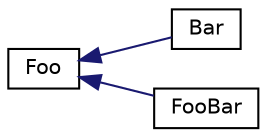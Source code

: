 digraph "Graphical Class Hierarchy"
{
 // INTERACTIVE_SVG=YES
  bgcolor="transparent";
  edge [fontname="Helvetica",fontsize="10",labelfontname="Helvetica",labelfontsize="10"];
  node [fontname="Helvetica",fontsize="10",shape=record];
  rankdir="LR";
  Node1 [label="Foo",height=0.2,width=0.4,color="black",URL="$d8/d5d/classFoo.html",tooltip="Dummy boost-serializable struct to perform some tests. "];
  Node1 -> Node2 [dir="back",color="midnightblue",fontsize="10",style="solid",fontname="Helvetica"];
  Node2 [label="Bar",height=0.2,width=0.4,color="black",URL="$d0/d99/structBar.html"];
  Node1 -> Node3 [dir="back",color="midnightblue",fontsize="10",style="solid",fontname="Helvetica"];
  Node3 [label="FooBar",height=0.2,width=0.4,color="black",URL="$df/d5c/structFooBar.html"];
}
